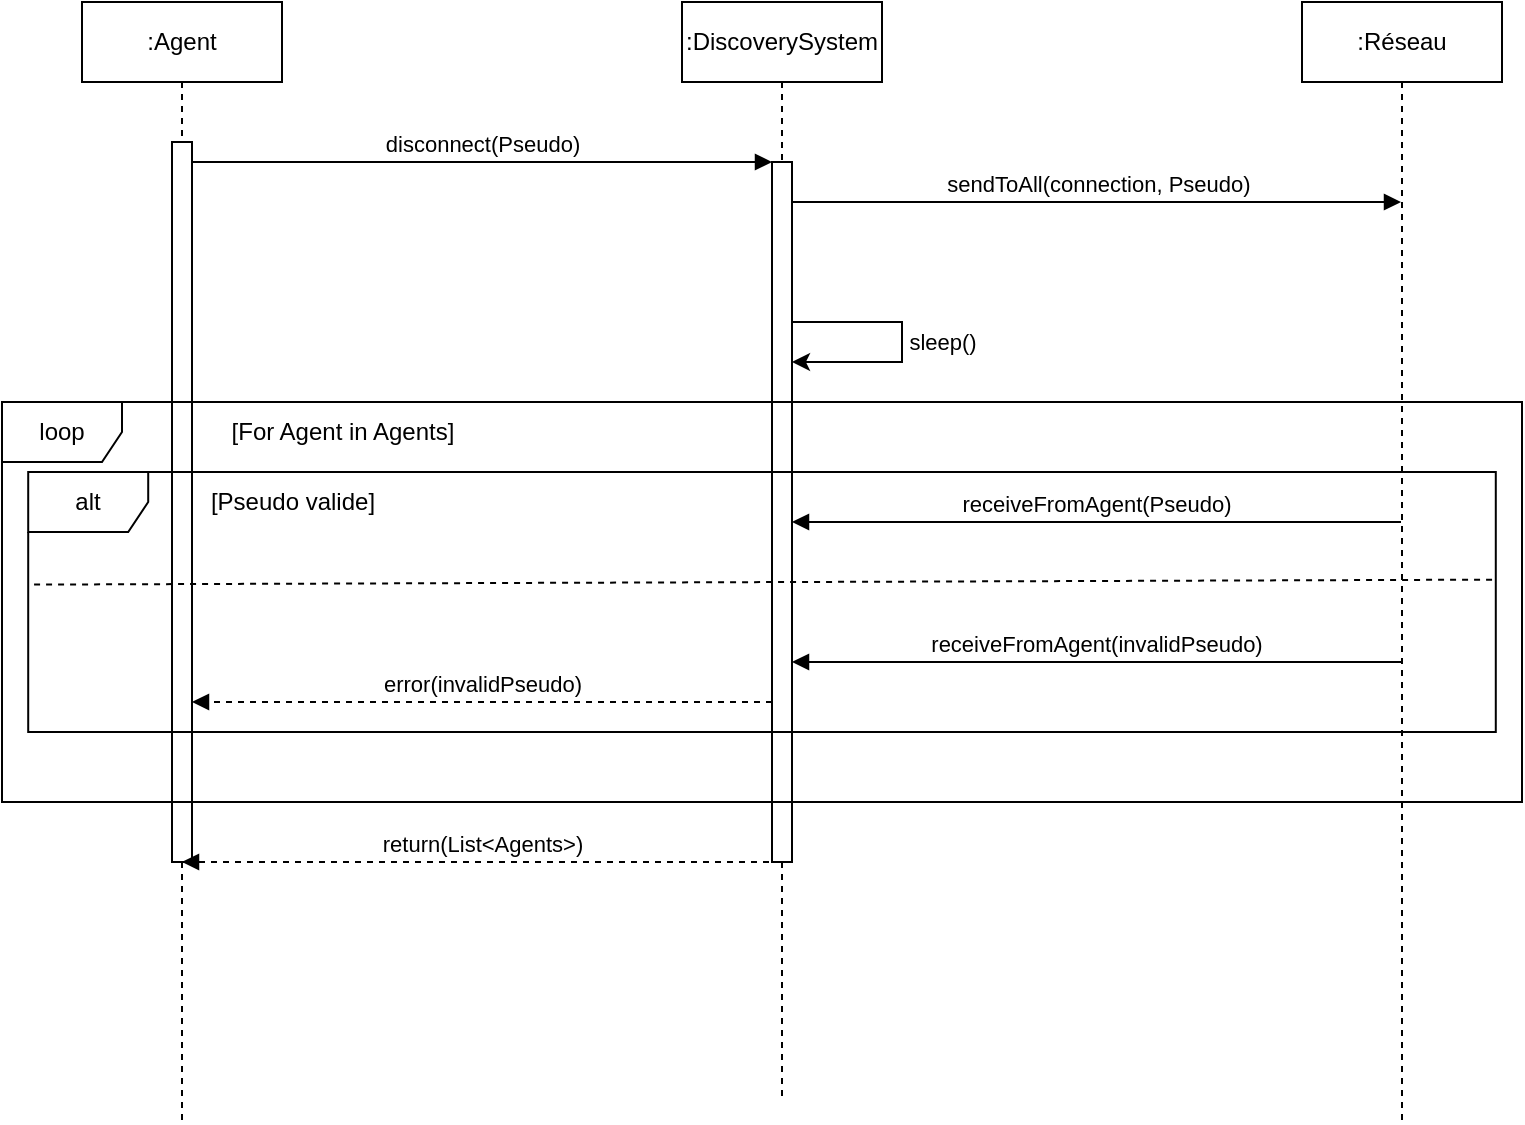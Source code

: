 <mxfile version="22.0.8" type="github">
  <diagram name="Page-1" id="2YBvvXClWsGukQMizWep">
    <mxGraphModel dx="1434" dy="737" grid="1" gridSize="10" guides="1" tooltips="1" connect="1" arrows="1" fold="1" page="1" pageScale="1" pageWidth="850" pageHeight="1100" math="0" shadow="0">
      <root>
        <mxCell id="0" />
        <mxCell id="1" parent="0" />
        <mxCell id="cc4XYzGoG_5n-Fmv61_O-27" value="" style="html=1;points=[];perimeter=orthogonalPerimeter;outlineConnect=0;targetShapes=umlLifeline;portConstraint=eastwest;newEdgeStyle={&quot;edgeStyle&quot;:&quot;elbowEdgeStyle&quot;,&quot;elbow&quot;:&quot;vertical&quot;,&quot;curved&quot;:0,&quot;rounded&quot;:0};" parent="1" vertex="1">
          <mxGeometry x="385" y="180" width="10" height="60" as="geometry" />
        </mxCell>
        <mxCell id="aM9ryv3xv72pqoxQDRHE-1" value=":Agent" style="shape=umlLifeline;perimeter=lifelinePerimeter;whiteSpace=wrap;html=1;container=0;dropTarget=0;collapsible=0;recursiveResize=0;outlineConnect=0;portConstraint=eastwest;newEdgeStyle={&quot;edgeStyle&quot;:&quot;elbowEdgeStyle&quot;,&quot;elbow&quot;:&quot;vertical&quot;,&quot;curved&quot;:0,&quot;rounded&quot;:0};" parent="1" vertex="1">
          <mxGeometry x="40" y="40" width="100" height="560" as="geometry" />
        </mxCell>
        <mxCell id="aM9ryv3xv72pqoxQDRHE-2" value="" style="html=1;points=[];perimeter=orthogonalPerimeter;outlineConnect=0;targetShapes=umlLifeline;portConstraint=eastwest;newEdgeStyle={&quot;edgeStyle&quot;:&quot;elbowEdgeStyle&quot;,&quot;elbow&quot;:&quot;vertical&quot;,&quot;curved&quot;:0,&quot;rounded&quot;:0};" parent="aM9ryv3xv72pqoxQDRHE-1" vertex="1">
          <mxGeometry x="45" y="70" width="10" height="360" as="geometry" />
        </mxCell>
        <mxCell id="aM9ryv3xv72pqoxQDRHE-5" value=":DiscoverySystem" style="shape=umlLifeline;perimeter=lifelinePerimeter;whiteSpace=wrap;html=1;container=0;dropTarget=0;collapsible=0;recursiveResize=0;outlineConnect=0;portConstraint=eastwest;newEdgeStyle={&quot;edgeStyle&quot;:&quot;elbowEdgeStyle&quot;,&quot;elbow&quot;:&quot;vertical&quot;,&quot;curved&quot;:0,&quot;rounded&quot;:0};" parent="1" vertex="1">
          <mxGeometry x="340" y="40" width="100" height="550" as="geometry" />
        </mxCell>
        <mxCell id="aM9ryv3xv72pqoxQDRHE-6" value="" style="html=1;points=[];perimeter=orthogonalPerimeter;outlineConnect=0;targetShapes=umlLifeline;portConstraint=eastwest;newEdgeStyle={&quot;edgeStyle&quot;:&quot;elbowEdgeStyle&quot;,&quot;elbow&quot;:&quot;vertical&quot;,&quot;curved&quot;:0,&quot;rounded&quot;:0};" parent="aM9ryv3xv72pqoxQDRHE-5" vertex="1">
          <mxGeometry x="45" y="80" width="10" height="350" as="geometry" />
        </mxCell>
        <mxCell id="aM9ryv3xv72pqoxQDRHE-7" value="disconnect(Pseudo)" style="html=1;verticalAlign=bottom;endArrow=block;edgeStyle=elbowEdgeStyle;elbow=vertical;curved=0;rounded=0;" parent="1" source="aM9ryv3xv72pqoxQDRHE-2" target="aM9ryv3xv72pqoxQDRHE-6" edge="1">
          <mxGeometry relative="1" as="geometry">
            <mxPoint x="195" y="130" as="sourcePoint" />
            <Array as="points">
              <mxPoint x="180" y="120" />
            </Array>
          </mxGeometry>
        </mxCell>
        <mxCell id="cc4XYzGoG_5n-Fmv61_O-1" value=":Réseau" style="shape=umlLifeline;perimeter=lifelinePerimeter;whiteSpace=wrap;html=1;container=0;dropTarget=0;collapsible=0;recursiveResize=0;outlineConnect=0;portConstraint=eastwest;newEdgeStyle={&quot;edgeStyle&quot;:&quot;elbowEdgeStyle&quot;,&quot;elbow&quot;:&quot;vertical&quot;,&quot;curved&quot;:0,&quot;rounded&quot;:0};" parent="1" vertex="1">
          <mxGeometry x="650" y="40" width="100" height="560" as="geometry" />
        </mxCell>
        <mxCell id="cc4XYzGoG_5n-Fmv61_O-3" value="sendToAll(connection, Pseudo)" style="html=1;verticalAlign=bottom;endArrow=block;edgeStyle=elbowEdgeStyle;elbow=vertical;curved=0;rounded=0;" parent="1" edge="1">
          <mxGeometry relative="1" as="geometry">
            <mxPoint x="395" y="140" as="sourcePoint" />
            <Array as="points">
              <mxPoint x="485" y="140" />
            </Array>
            <mxPoint x="699.5" y="140" as="targetPoint" />
          </mxGeometry>
        </mxCell>
        <mxCell id="cc4XYzGoG_5n-Fmv61_O-26" value="" style="endArrow=classic;html=1;rounded=0;elbow=vertical;" parent="1" source="cc4XYzGoG_5n-Fmv61_O-27" target="cc4XYzGoG_5n-Fmv61_O-27" edge="1">
          <mxGeometry width="50" height="50" relative="1" as="geometry">
            <mxPoint x="389.837" y="210" as="sourcePoint" />
            <mxPoint x="510.17" y="210" as="targetPoint" />
            <Array as="points">
              <mxPoint x="450" y="210" />
            </Array>
          </mxGeometry>
        </mxCell>
        <mxCell id="cc4XYzGoG_5n-Fmv61_O-30" value="sleep()" style="edgeLabel;html=1;align=center;verticalAlign=middle;resizable=0;points=[];" parent="cc4XYzGoG_5n-Fmv61_O-26" vertex="1" connectable="0">
          <mxGeometry x="0.2" relative="1" as="geometry">
            <mxPoint x="23" y="-10" as="offset" />
          </mxGeometry>
        </mxCell>
        <mxCell id="cc4XYzGoG_5n-Fmv61_O-31" value="" style="group" parent="1" vertex="1" connectable="0">
          <mxGeometry y="240" width="760" height="210" as="geometry" />
        </mxCell>
        <mxCell id="cc4XYzGoG_5n-Fmv61_O-7" value="loop" style="shape=umlFrame;whiteSpace=wrap;html=1;pointerEvents=0;movable=1;resizable=1;rotatable=1;deletable=1;editable=1;locked=0;connectable=1;" parent="cc4XYzGoG_5n-Fmv61_O-31" vertex="1">
          <mxGeometry width="760.0" height="200" as="geometry" />
        </mxCell>
        <mxCell id="cc4XYzGoG_5n-Fmv61_O-8" value="[For Agent in Agents]" style="text;html=1;align=center;verticalAlign=middle;resizable=1;points=[];autosize=1;strokeColor=none;fillColor=none;movable=1;rotatable=1;deletable=1;editable=1;locked=0;connectable=1;" parent="cc4XYzGoG_5n-Fmv61_O-31" vertex="1">
          <mxGeometry x="78.621" width="183.448" height="30" as="geometry" />
        </mxCell>
        <mxCell id="cc4XYzGoG_5n-Fmv61_O-16" value="" style="group" parent="cc4XYzGoG_5n-Fmv61_O-31" vertex="1" connectable="0">
          <mxGeometry width="760.0" height="210" as="geometry" />
        </mxCell>
        <mxCell id="cc4XYzGoG_5n-Fmv61_O-19" value="" style="line;strokeWidth=1;fillColor=none;align=left;verticalAlign=middle;spacingTop=-1;spacingLeft=3;spacingRight=3;rotatable=0;labelPosition=right;points=[];portConstraint=eastwest;strokeColor=inherit;" parent="cc4XYzGoG_5n-Fmv61_O-16" vertex="1">
          <mxGeometry x="117.931" y="96" width="131.034" height="8" as="geometry" />
        </mxCell>
        <mxCell id="cc4XYzGoG_5n-Fmv61_O-9" value="alt" style="shape=umlFrame;whiteSpace=wrap;html=1;pointerEvents=0;" parent="cc4XYzGoG_5n-Fmv61_O-16" vertex="1">
          <mxGeometry x="13.103" y="35" width="733.793" height="130" as="geometry" />
        </mxCell>
        <mxCell id="cc4XYzGoG_5n-Fmv61_O-22" value="" style="endArrow=none;html=1;rounded=0;exitX=0.004;exitY=0.433;exitDx=0;exitDy=0;exitPerimeter=0;entryX=0.998;entryY=0.414;entryDx=0;entryDy=0;entryPerimeter=0;dashed=1;strokeWidth=1;" parent="cc4XYzGoG_5n-Fmv61_O-16" source="cc4XYzGoG_5n-Fmv61_O-9" target="cc4XYzGoG_5n-Fmv61_O-9" edge="1">
          <mxGeometry width="50" height="50" relative="1" as="geometry">
            <mxPoint x="196.552" y="285" as="sourcePoint" />
            <mxPoint x="262.069" y="235" as="targetPoint" />
          </mxGeometry>
        </mxCell>
        <mxCell id="cc4XYzGoG_5n-Fmv61_O-33" value="[Pseudo valide]" style="text;html=1;align=center;verticalAlign=middle;resizable=0;points=[];autosize=1;strokeColor=none;fillColor=none;" parent="cc4XYzGoG_5n-Fmv61_O-16" vertex="1">
          <mxGeometry x="89.999" y="35" width="110" height="30" as="geometry" />
        </mxCell>
        <mxCell id="cc4XYzGoG_5n-Fmv61_O-34" value="receiveFromAgent(invalidPseudo)" style="html=1;verticalAlign=bottom;endArrow=block;edgeStyle=elbowEdgeStyle;elbow=vertical;curved=0;rounded=0;" parent="1" source="cc4XYzGoG_5n-Fmv61_O-1" target="aM9ryv3xv72pqoxQDRHE-6" edge="1">
          <mxGeometry relative="1" as="geometry">
            <mxPoint x="704.5" y="370.0" as="sourcePoint" />
            <Array as="points">
              <mxPoint x="605.33" y="370" />
            </Array>
            <mxPoint x="400" y="370.0" as="targetPoint" />
          </mxGeometry>
        </mxCell>
        <mxCell id="cc4XYzGoG_5n-Fmv61_O-39" value="return(List&amp;lt;Agents&amp;gt;)" style="html=1;verticalAlign=bottom;endArrow=block;edgeStyle=elbowEdgeStyle;elbow=vertical;curved=0;rounded=0;dashed=1;" parent="1" source="aM9ryv3xv72pqoxQDRHE-5" target="aM9ryv3xv72pqoxQDRHE-1" edge="1">
          <mxGeometry relative="1" as="geometry">
            <mxPoint x="380" y="470" as="sourcePoint" />
            <Array as="points">
              <mxPoint x="240" y="470" />
            </Array>
            <mxPoint x="95.167" y="460.0" as="targetPoint" />
          </mxGeometry>
        </mxCell>
        <mxCell id="cc4XYzGoG_5n-Fmv61_O-24" value="receiveFromAgent(Pseudo)" style="html=1;verticalAlign=bottom;endArrow=block;edgeStyle=elbowEdgeStyle;elbow=vertical;curved=0;rounded=0;" parent="1" source="cc4XYzGoG_5n-Fmv61_O-1" target="aM9ryv3xv72pqoxQDRHE-6" edge="1">
          <mxGeometry relative="1" as="geometry">
            <mxPoint x="684.897" y="300.0" as="sourcePoint" />
            <Array as="points">
              <mxPoint x="561.789" y="300" />
            </Array>
            <mxPoint x="306.897" y="300.0" as="targetPoint" />
          </mxGeometry>
        </mxCell>
        <mxCell id="cc4XYzGoG_5n-Fmv61_O-40" value="error(invalidPseudo)" style="html=1;verticalAlign=bottom;endArrow=block;edgeStyle=elbowEdgeStyle;elbow=vertical;curved=0;rounded=0;dashed=1;" parent="1" source="aM9ryv3xv72pqoxQDRHE-6" target="aM9ryv3xv72pqoxQDRHE-2" edge="1">
          <mxGeometry relative="1" as="geometry">
            <mxPoint x="390" y="390" as="sourcePoint" />
            <Array as="points">
              <mxPoint x="240" y="390" />
            </Array>
            <mxPoint x="90" y="390" as="targetPoint" />
          </mxGeometry>
        </mxCell>
      </root>
    </mxGraphModel>
  </diagram>
</mxfile>
